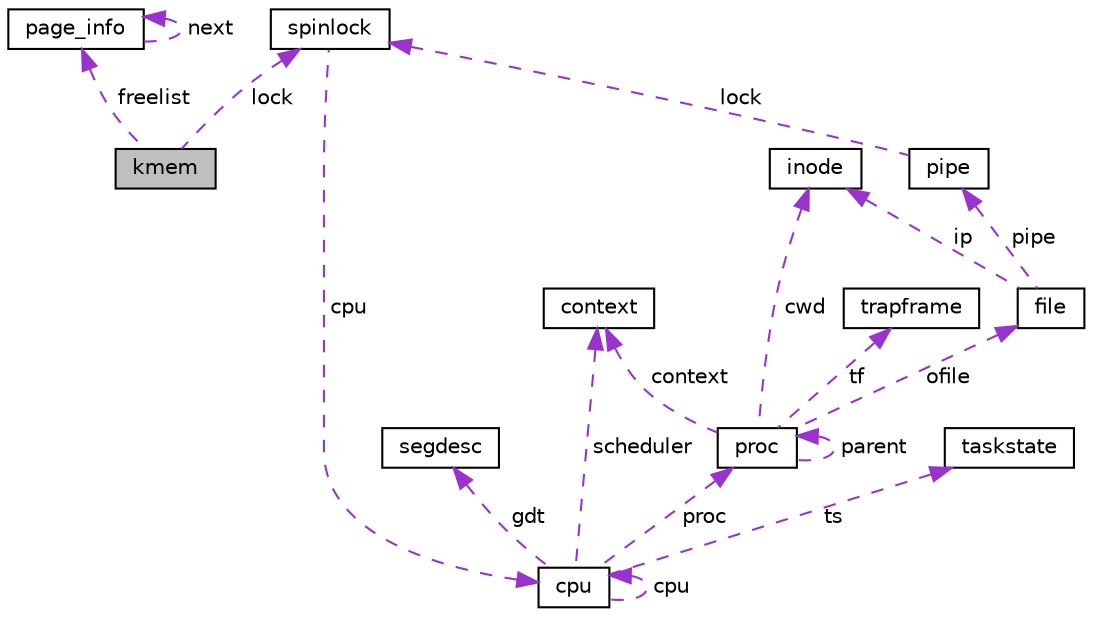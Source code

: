 digraph "kmem"
{
  edge [fontname="Helvetica",fontsize="10",labelfontname="Helvetica",labelfontsize="10"];
  node [fontname="Helvetica",fontsize="10",shape=record];
  Node1 [label="kmem",height=0.2,width=0.4,color="black", fillcolor="grey75", style="filled", fontcolor="black"];
  Node2 -> Node1 [dir="back",color="darkorchid3",fontsize="10",style="dashed",label=" lock" ,fontname="Helvetica"];
  Node2 [label="spinlock",height=0.2,width=0.4,color="black", fillcolor="white", style="filled",URL="$structspinlock.html"];
  Node3 -> Node2 [dir="back",color="darkorchid3",fontsize="10",style="dashed",label=" cpu" ,fontname="Helvetica"];
  Node3 [label="cpu",height=0.2,width=0.4,color="black", fillcolor="white", style="filled",URL="$structcpu.html"];
  Node3 -> Node3 [dir="back",color="darkorchid3",fontsize="10",style="dashed",label=" cpu" ,fontname="Helvetica"];
  Node4 -> Node3 [dir="back",color="darkorchid3",fontsize="10",style="dashed",label=" gdt" ,fontname="Helvetica"];
  Node4 [label="segdesc",height=0.2,width=0.4,color="black", fillcolor="white", style="filled",URL="$structsegdesc.html"];
  Node5 -> Node3 [dir="back",color="darkorchid3",fontsize="10",style="dashed",label=" scheduler" ,fontname="Helvetica"];
  Node5 [label="context",height=0.2,width=0.4,color="black", fillcolor="white", style="filled",URL="$structcontext.html"];
  Node6 -> Node3 [dir="back",color="darkorchid3",fontsize="10",style="dashed",label=" proc" ,fontname="Helvetica"];
  Node6 [label="proc",height=0.2,width=0.4,color="black", fillcolor="white", style="filled",URL="$structproc.html"];
  Node7 -> Node6 [dir="back",color="darkorchid3",fontsize="10",style="dashed",label=" cwd" ,fontname="Helvetica"];
  Node7 [label="inode",height=0.2,width=0.4,color="black", fillcolor="white", style="filled",URL="$structinode.html"];
  Node5 -> Node6 [dir="back",color="darkorchid3",fontsize="10",style="dashed",label=" context" ,fontname="Helvetica"];
  Node8 -> Node6 [dir="back",color="darkorchid3",fontsize="10",style="dashed",label=" tf" ,fontname="Helvetica"];
  Node8 [label="trapframe",height=0.2,width=0.4,color="black", fillcolor="white", style="filled",URL="$structtrapframe.html"];
  Node6 -> Node6 [dir="back",color="darkorchid3",fontsize="10",style="dashed",label=" parent" ,fontname="Helvetica"];
  Node9 -> Node6 [dir="back",color="darkorchid3",fontsize="10",style="dashed",label=" ofile" ,fontname="Helvetica"];
  Node9 [label="file",height=0.2,width=0.4,color="black", fillcolor="white", style="filled",URL="$structfile.html"];
  Node7 -> Node9 [dir="back",color="darkorchid3",fontsize="10",style="dashed",label=" ip" ,fontname="Helvetica"];
  Node10 -> Node9 [dir="back",color="darkorchid3",fontsize="10",style="dashed",label=" pipe" ,fontname="Helvetica"];
  Node10 [label="pipe",height=0.2,width=0.4,color="black", fillcolor="white", style="filled",URL="$structpipe.html"];
  Node2 -> Node10 [dir="back",color="darkorchid3",fontsize="10",style="dashed",label=" lock" ,fontname="Helvetica"];
  Node11 -> Node3 [dir="back",color="darkorchid3",fontsize="10",style="dashed",label=" ts" ,fontname="Helvetica"];
  Node11 [label="taskstate",height=0.2,width=0.4,color="black", fillcolor="white", style="filled",URL="$structtaskstate.html"];
  Node12 -> Node1 [dir="back",color="darkorchid3",fontsize="10",style="dashed",label=" freelist" ,fontname="Helvetica"];
  Node12 [label="page_info",height=0.2,width=0.4,color="black", fillcolor="white", style="filled",URL="$structpage__info.html"];
  Node12 -> Node12 [dir="back",color="darkorchid3",fontsize="10",style="dashed",label=" next" ,fontname="Helvetica"];
}
